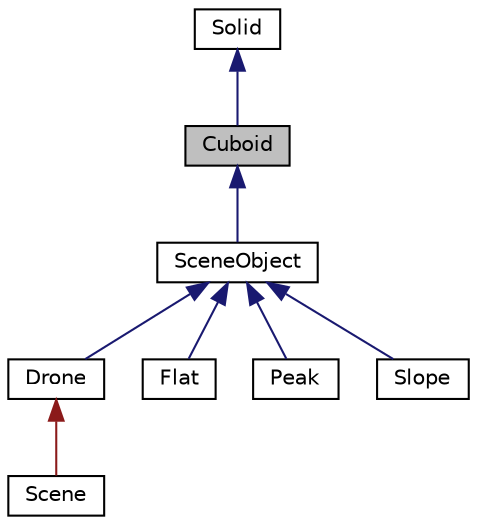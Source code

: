 digraph "Cuboid"
{
 // LATEX_PDF_SIZE
  edge [fontname="Helvetica",fontsize="10",labelfontname="Helvetica",labelfontsize="10"];
  node [fontname="Helvetica",fontsize="10",shape=record];
  Node1 [label="Cuboid",height=0.2,width=0.4,color="black", fillcolor="grey75", style="filled", fontcolor="black",tooltip="Modeluje pojęcie prostopadłościanu (będącym w tym programie korpusem dronu)"];
  Node2 -> Node1 [dir="back",color="midnightblue",fontsize="10",style="solid",fontname="Helvetica"];
  Node2 [label="Solid",height=0.2,width=0.4,color="black", fillcolor="white", style="filled",URL="$class_solid.html",tooltip="Modeluje pojęcie bryły geometycznej."];
  Node1 -> Node3 [dir="back",color="midnightblue",fontsize="10",style="solid",fontname="Helvetica"];
  Node3 [label="SceneObject",height=0.2,width=0.4,color="black", fillcolor="white", style="filled",URL="$class_scene_object.html",tooltip=" "];
  Node3 -> Node4 [dir="back",color="midnightblue",fontsize="10",style="solid",fontname="Helvetica"];
  Node4 [label="Drone",height=0.2,width=0.4,color="black", fillcolor="white", style="filled",URL="$class_drone.html",tooltip="Modeluje pojęcie dronu."];
  Node4 -> Node5 [dir="back",color="firebrick4",fontsize="10",style="solid",fontname="Helvetica"];
  Node5 [label="Scene",height=0.2,width=0.4,color="black", fillcolor="white", style="filled",URL="$class_scene.html",tooltip="Modeluje pojecie sceny."];
  Node3 -> Node6 [dir="back",color="midnightblue",fontsize="10",style="solid",fontname="Helvetica"];
  Node6 [label="Flat",height=0.2,width=0.4,color="black", fillcolor="white", style="filled",URL="$class_flat.html",tooltip="Modeluje pojęcie plaskowyzu."];
  Node3 -> Node7 [dir="back",color="midnightblue",fontsize="10",style="solid",fontname="Helvetica"];
  Node7 [label="Peak",height=0.2,width=0.4,color="black", fillcolor="white", style="filled",URL="$class_peak.html",tooltip="Modeluje pojęcie gory ze szczytem."];
  Node3 -> Node8 [dir="back",color="midnightblue",fontsize="10",style="solid",fontname="Helvetica"];
  Node8 [label="Slope",height=0.2,width=0.4,color="black", fillcolor="white", style="filled",URL="$class_slope.html",tooltip="Modeluje pojęcie gory z grania."];
}
